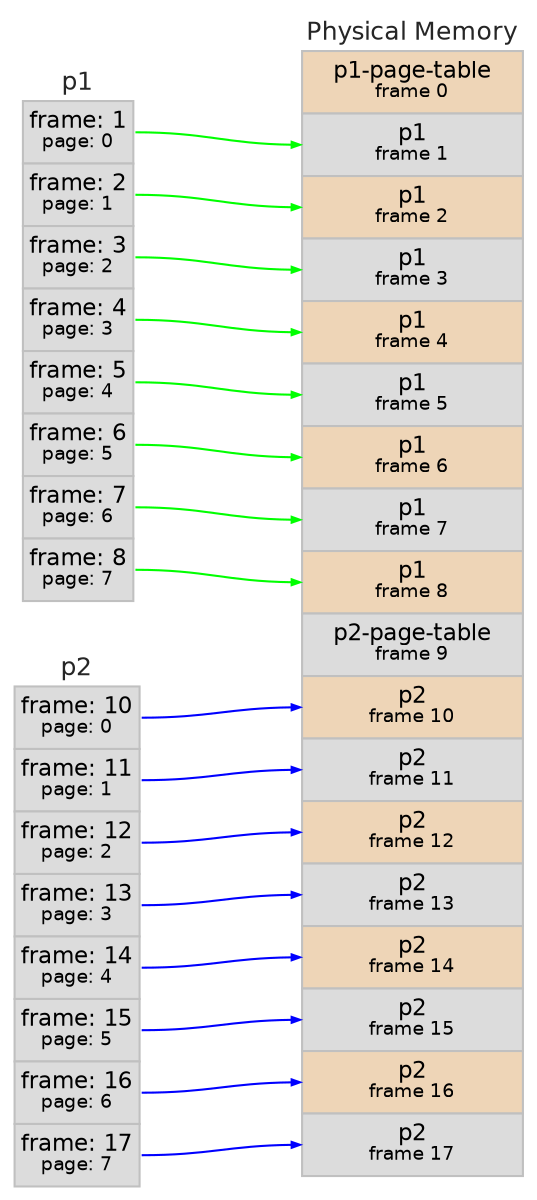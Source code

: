 digraph "graphs/paged0.json" {
	graph [fontname=Helvetica rankdir=LR ranksep=1.0]
	node [fontname=Helvetica fontsize=8 margin="0.04 0.04" shape=none width=0.8]
	edge [arrowsize=0.4]
	p1:0 -> physmem:1 [color=green headclip=true tailclip=true]
	p1:1 -> physmem:2 [color=green headclip=true tailclip=true]
	p1:2 -> physmem:3 [color=green headclip=true tailclip=true]
	p1:3 -> physmem:4 [color=green headclip=true tailclip=true]
	p1:4 -> physmem:5 [color=green headclip=true tailclip=true]
	p1:5 -> physmem:6 [color=green headclip=true tailclip=true]
	p1:6 -> physmem:7 [color=green headclip=true tailclip=true]
	p1:7 -> physmem:8 [color=green headclip=true tailclip=true]
	p2:0 -> physmem:10 [color=blue headclip=true tailclip=true]
	p2:1 -> physmem:11 [color=blue headclip=true tailclip=true]
	p2:2 -> physmem:12 [color=blue headclip=true tailclip=true]
	p2:3 -> physmem:13 [color=blue headclip=true tailclip=true]
	p2:4 -> physmem:14 [color=blue headclip=true tailclip=true]
	p2:5 -> physmem:15 [color=blue headclip=true tailclip=true]
	p2:6 -> physmem:16 [color=blue headclip=true tailclip=true]
	p2:7 -> physmem:17 [color=blue headclip=true tailclip=true]
	subgraph left {
		physmem [label=<<table border="0.1" cellborder="1" cellspacing="0"><TR><TD border="0.0" ><font face="helvetica" color="grey15" point-size="12">Physical Memory</font></TD></TR><tr><td align="text" color="grey" bgcolor="bisque2" height="30" port="0"><font point-size="11">p1-page-table</font><br></br><font point-size="9">frame 0</font></td></tr><tr><td align="text" color="grey" bgcolor="gainsboro" height="30" port="1"><font point-size="11">p1</font><br></br><font point-size="9">frame 1</font></td></tr><tr><td align="text" color="grey" bgcolor="bisque2" height="30" port="2"><font point-size="11">p1</font><br></br><font point-size="9">frame 2</font></td></tr><tr><td align="text" color="grey" bgcolor="gainsboro" height="30" port="3"><font point-size="11">p1</font><br></br><font point-size="9">frame 3</font></td></tr><tr><td align="text" color="grey" bgcolor="bisque2" height="30" port="4"><font point-size="11">p1</font><br></br><font point-size="9">frame 4</font></td></tr><tr><td align="text" color="grey" bgcolor="gainsboro" height="30" port="5"><font point-size="11">p1</font><br></br><font point-size="9">frame 5</font></td></tr><tr><td align="text" color="grey" bgcolor="bisque2" height="30" port="6"><font point-size="11">p1</font><br></br><font point-size="9">frame 6</font></td></tr><tr><td align="text" color="grey" bgcolor="gainsboro" height="30" port="7"><font point-size="11">p1</font><br></br><font point-size="9">frame 7</font></td></tr><tr><td align="text" color="grey" bgcolor="bisque2" height="30" port="8"><font point-size="11">p1</font><br></br><font point-size="9">frame 8</font></td></tr><tr><td align="text" color="grey" bgcolor="gainsboro" height="30" port="9"><font point-size="11">p2-page-table</font><br></br><font point-size="9">frame 9</font></td></tr><tr><td align="text" color="grey" bgcolor="bisque2" height="30" port="10"><font point-size="11">p2</font><br></br><font point-size="9">frame 10</font></td></tr><tr><td align="text" color="grey" bgcolor="gainsboro" height="30" port="11"><font point-size="11">p2</font><br></br><font point-size="9">frame 11</font></td></tr><tr><td align="text" color="grey" bgcolor="bisque2" height="30" port="12"><font point-size="11">p2</font><br></br><font point-size="9">frame 12</font></td></tr><tr><td align="text" color="grey" bgcolor="gainsboro" height="30" port="13"><font point-size="11">p2</font><br></br><font point-size="9">frame 13</font></td></tr><tr><td align="text" color="grey" bgcolor="bisque2" height="30" port="14"><font point-size="11">p2</font><br></br><font point-size="9">frame 14</font></td></tr><tr><td align="text" color="grey" bgcolor="gainsboro" height="30" port="15"><font point-size="11">p2</font><br></br><font point-size="9">frame 15</font></td></tr><tr><td align="text" color="grey" bgcolor="bisque2" height="30" port="16"><font point-size="11">p2</font><br></br><font point-size="9">frame 16</font></td></tr><tr><td align="text" color="grey" bgcolor="gainsboro" height="30" port="17"><font point-size="11">p2</font><br></br><font point-size="9">frame 17</font></td></tr></table>>]
		rank=sink
	}
	subgraph right {
		p1 [label=<<table border="0.1" cellborder="1" cellspacing="0"><TR><TD border="0.0" ><font face="helvetica" color="grey15" point-size="12">p1</font></TD></TR><tr><td align="text" color="grey" bgcolor="gainsboro" height="30" port="0"><font point-size="11">frame: 1</font><br></br><font point-size="9">page: 0</font></td></tr><tr><td align="text" color="grey" bgcolor="gainsboro" height="30" port="1"><font point-size="11">frame: 2</font><br></br><font point-size="9">page: 1</font></td></tr><tr><td align="text" color="grey" bgcolor="gainsboro" height="30" port="2"><font point-size="11">frame: 3</font><br></br><font point-size="9">page: 2</font></td></tr><tr><td align="text" color="grey" bgcolor="gainsboro" height="30" port="3"><font point-size="11">frame: 4</font><br></br><font point-size="9">page: 3</font></td></tr><tr><td align="text" color="grey" bgcolor="gainsboro" height="30" port="4"><font point-size="11">frame: 5</font><br></br><font point-size="9">page: 4</font></td></tr><tr><td align="text" color="grey" bgcolor="gainsboro" height="30" port="5"><font point-size="11">frame: 6</font><br></br><font point-size="9">page: 5</font></td></tr><tr><td align="text" color="grey" bgcolor="gainsboro" height="30" port="6"><font point-size="11">frame: 7</font><br></br><font point-size="9">page: 6</font></td></tr><tr><td align="text" color="grey" bgcolor="gainsboro" height="30" port="7"><font point-size="11">frame: 8</font><br></br><font point-size="9">page: 7</font></td></tr></table>>]
		p2 [label=<<table border="0.1" cellborder="1" cellspacing="0"><TR><TD border="0.0" ><font face="helvetica" color="grey15" point-size="12">p2</font></TD></TR><tr><td align="text" color="grey" bgcolor="gainsboro" height="30" port="0"><font point-size="11">frame: 10</font><br></br><font point-size="9">page: 0</font></td></tr><tr><td align="text" color="grey" bgcolor="gainsboro" height="30" port="1"><font point-size="11">frame: 11</font><br></br><font point-size="9">page: 1</font></td></tr><tr><td align="text" color="grey" bgcolor="gainsboro" height="30" port="2"><font point-size="11">frame: 12</font><br></br><font point-size="9">page: 2</font></td></tr><tr><td align="text" color="grey" bgcolor="gainsboro" height="30" port="3"><font point-size="11">frame: 13</font><br></br><font point-size="9">page: 3</font></td></tr><tr><td align="text" color="grey" bgcolor="gainsboro" height="30" port="4"><font point-size="11">frame: 14</font><br></br><font point-size="9">page: 4</font></td></tr><tr><td align="text" color="grey" bgcolor="gainsboro" height="30" port="5"><font point-size="11">frame: 15</font><br></br><font point-size="9">page: 5</font></td></tr><tr><td align="text" color="grey" bgcolor="gainsboro" height="30" port="6"><font point-size="11">frame: 16</font><br></br><font point-size="9">page: 6</font></td></tr><tr><td align="text" color="grey" bgcolor="gainsboro" height="30" port="7"><font point-size="11">frame: 17</font><br></br><font point-size="9">page: 7</font></td></tr></table>>]
		rank=source
	}
}
